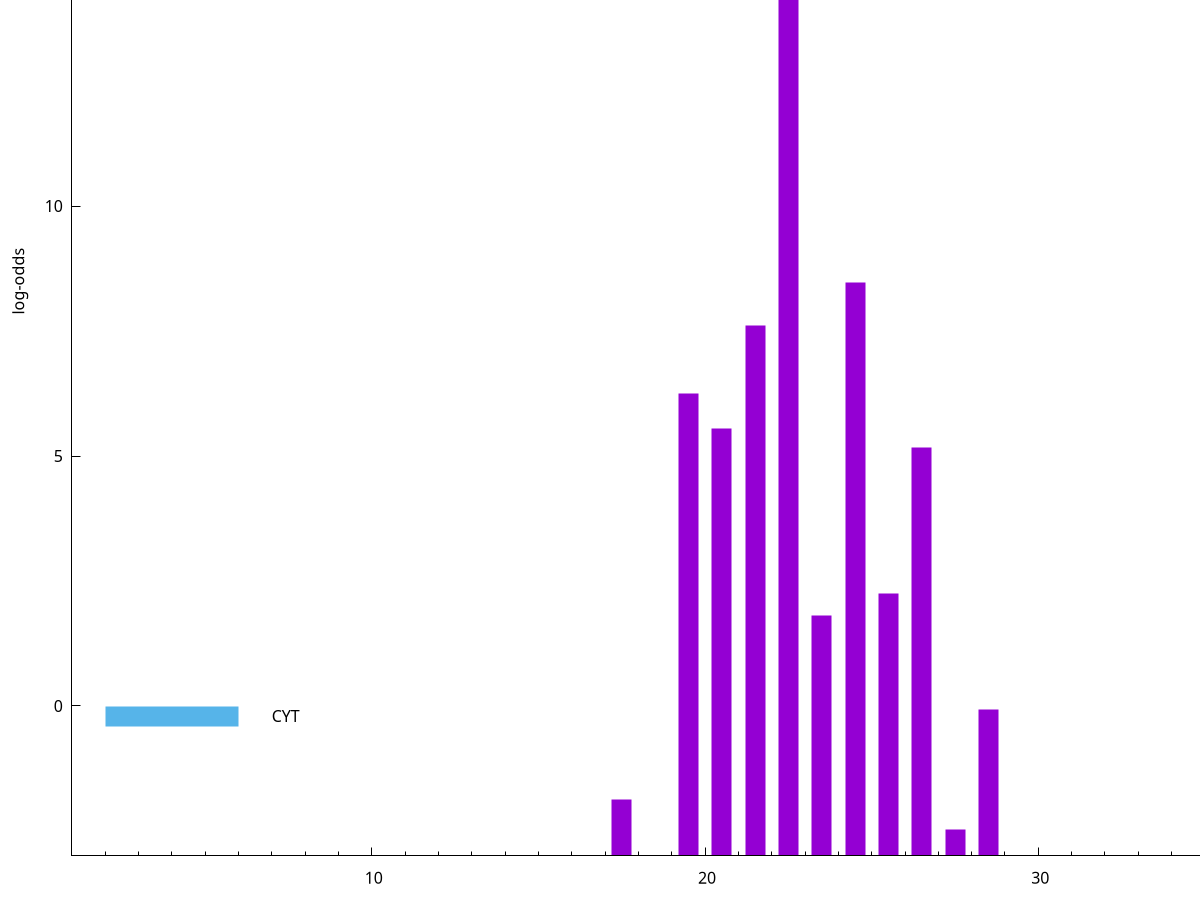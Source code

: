 set title "LipoP predictions for SRR5666568.gff"
set size 2., 1.4
set xrange [1:70] 
set mxtics 10
set yrange [-3:20]
set y2range [0:23]
set ylabel "log-odds"
set term postscript eps color solid "Helvetica" 30
set output "SRR5666568.gff471.eps"
set arrow from 2,18.4015 to 6,18.4015 nohead lt 1 lw 20
set label "SpI" at 7,18.4015
set arrow from 2,-0.200913 to 6,-0.200913 nohead lt 3 lw 20
set label "CYT" at 7,-0.200913
set arrow from 2,18.4015 to 6,18.4015 nohead lt 1 lw 20
set label "SpI" at 7,18.4015
# NOTE: The scores below are the log-odds scores with the threshold
# NOTE: subtracted (a hack to make gnuplot make the histogram all
# NOTE: look nice).
plot "-" axes x1y2 title "" with impulses lt 1 lw 20
22.500000 21.398500
24.500000 11.468830
21.500000 10.613410
19.500000 9.252680
20.500000 8.546510
26.500000 8.162570
25.500000 5.245970
23.500000 4.810620
28.500000 2.923611
17.500000 1.127330
27.500000 0.531610
e
exit

